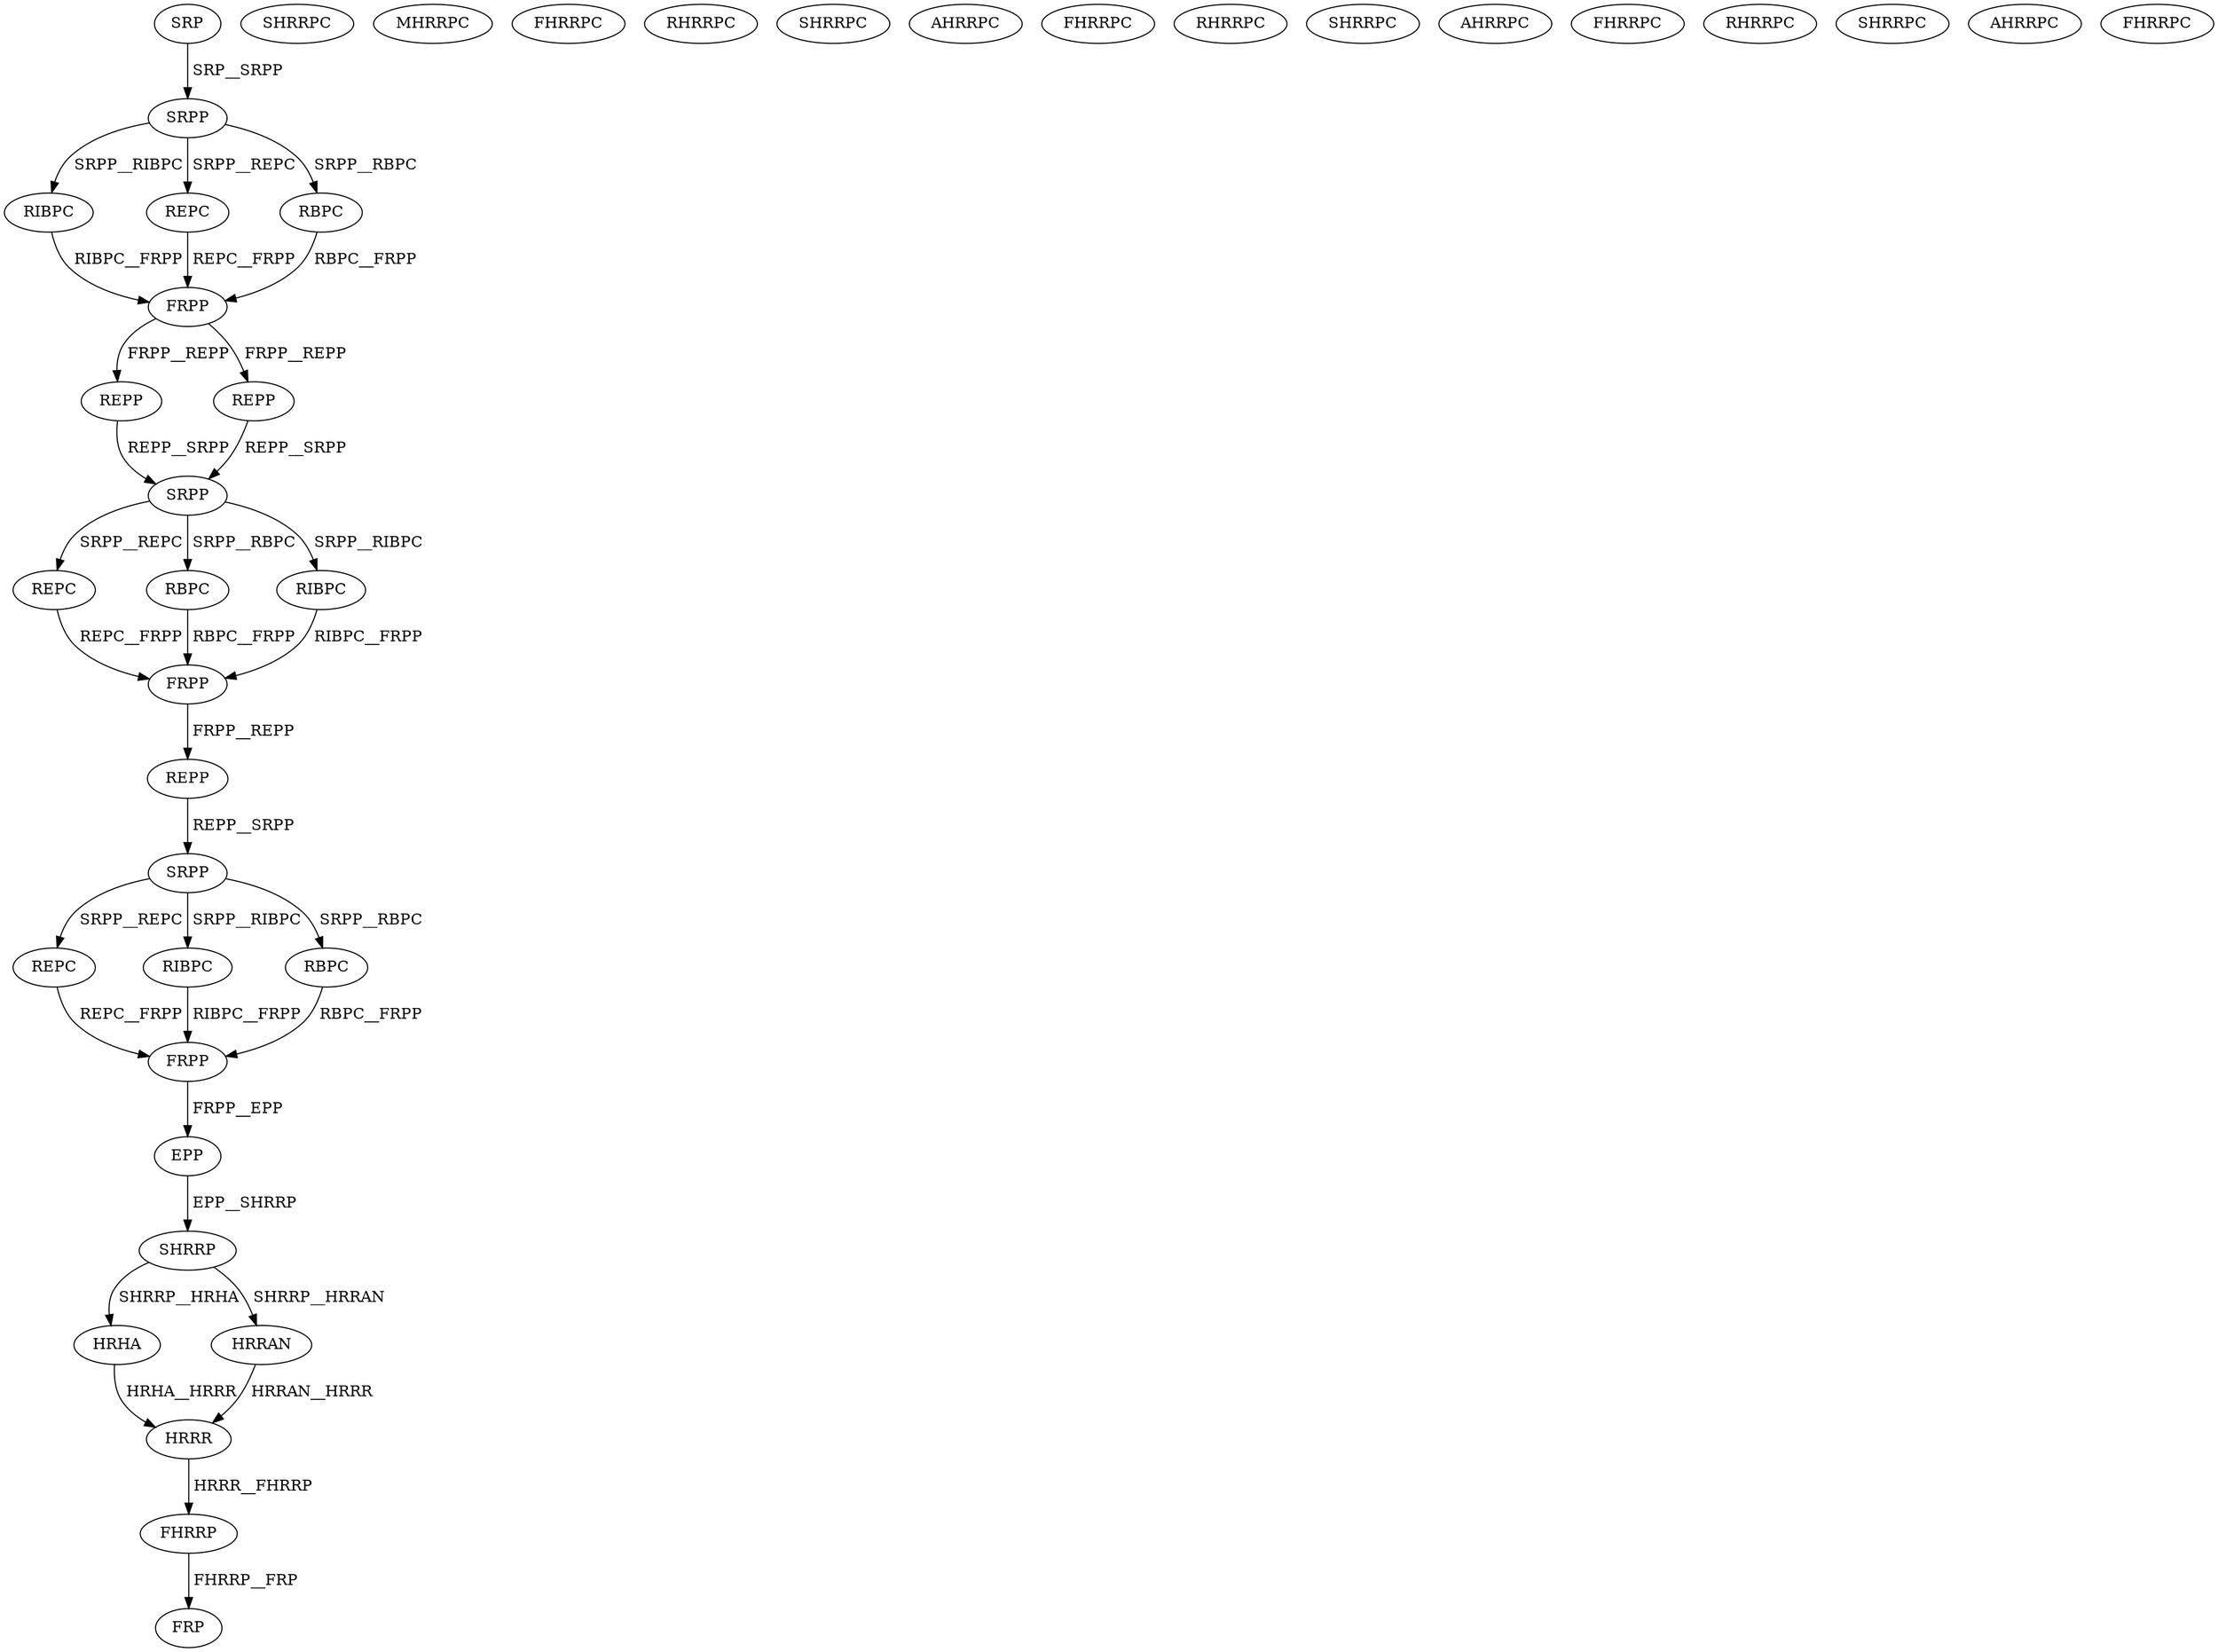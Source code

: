 digraph G { 
1 [label="SRP",color=black,fontcolor=black];
2 [label="SRPP",color=black,fontcolor=black];
3 [label="RIBPC",color=black,fontcolor=black];
4 [label="REPC",color=black,fontcolor=black];
5 [label="RBPC",color=black,fontcolor=black];
6 [label="FRPP",color=black,fontcolor=black];
7 [label="REPP",color=black,fontcolor=black];
8 [label="REPP",color=black,fontcolor=black];
9 [label="SRPP",color=black,fontcolor=black];
10 [label="REPC",color=black,fontcolor=black];
11 [label="RBPC",color=black,fontcolor=black];
12 [label="RIBPC",color=black,fontcolor=black];
13 [label="FRPP",color=black,fontcolor=black];
14 [label="REPP",color=black,fontcolor=black];
15 [label="SRPP",color=black,fontcolor=black];
16 [label="REPC",color=black,fontcolor=black];
17 [label="RIBPC",color=black,fontcolor=black];
18 [label="RBPC",color=black,fontcolor=black];
19 [label="FRPP",color=black,fontcolor=black];
20 [label="EPP",color=black,fontcolor=black];
21 [label="SHRRP",color=black,fontcolor=black];
22 [label="SHRRPC",color=black,fontcolor=black];
23 [label="HRHA",color=black,fontcolor=black];
24 [label="MHRRPC",color=black,fontcolor=black];
25 [label="FHRRPC",color=black,fontcolor=black];
26 [label="RHRRPC",color=black,fontcolor=black];
27 [label="SHRRPC",color=black,fontcolor=black];
28 [label="AHRRPC",color=black,fontcolor=black];
29 [label="FHRRPC",color=black,fontcolor=black];
30 [label="HRRAN",color=black,fontcolor=black];
31 [label="RHRRPC",color=black,fontcolor=black];
32 [label="SHRRPC",color=black,fontcolor=black];
33 [label="AHRRPC",color=black,fontcolor=black];
34 [label="FHRRPC",color=black,fontcolor=black];
35 [label="RHRRPC",color=black,fontcolor=black];
36 [label="SHRRPC",color=black,fontcolor=black];
37 [label="AHRRPC",color=black,fontcolor=black];
38 [label="FHRRPC",color=black,fontcolor=black];
39 [label="HRRR",color=black,fontcolor=black];
40 [label="FHRRP",color=black,fontcolor=black];
41 [label="FRP",color=black,fontcolor=black];
1->2[label=" SRP__SRPP",color=black,fontcolor=black];
2->3[label=" SRPP__RIBPC",color=black,fontcolor=black];
2->4[label=" SRPP__REPC",color=black,fontcolor=black];
2->5[label=" SRPP__RBPC",color=black,fontcolor=black];
3->6[label=" RIBPC__FRPP",color=black,fontcolor=black];
4->6[label=" REPC__FRPP",color=black,fontcolor=black];
5->6[label=" RBPC__FRPP",color=black,fontcolor=black];
6->7[label=" FRPP__REPP",color=black,fontcolor=black];
6->8[label=" FRPP__REPP",color=black,fontcolor=black];
7->9[label=" REPP__SRPP",color=black,fontcolor=black];
8->9[label=" REPP__SRPP",color=black,fontcolor=black];
9->10[label=" SRPP__REPC",color=black,fontcolor=black];
9->11[label=" SRPP__RBPC",color=black,fontcolor=black];
9->12[label=" SRPP__RIBPC",color=black,fontcolor=black];
10->13[label=" REPC__FRPP",color=black,fontcolor=black];
11->13[label=" RBPC__FRPP",color=black,fontcolor=black];
12->13[label=" RIBPC__FRPP",color=black,fontcolor=black];
13->14[label=" FRPP__REPP",color=black,fontcolor=black];
14->15[label=" REPP__SRPP",color=black,fontcolor=black];
15->16[label=" SRPP__REPC",color=black,fontcolor=black];
15->17[label=" SRPP__RIBPC",color=black,fontcolor=black];
15->18[label=" SRPP__RBPC",color=black,fontcolor=black];
16->19[label=" REPC__FRPP",color=black,fontcolor=black];
17->19[label=" RIBPC__FRPP",color=black,fontcolor=black];
18->19[label=" RBPC__FRPP",color=black,fontcolor=black];
19->20[label=" FRPP__EPP",color=black,fontcolor=black];
20->21[label=" EPP__SHRRP",color=black,fontcolor=black];
21->23[label=" SHRRP__HRHA",color=black,fontcolor=black];
21->30[label=" SHRRP__HRRAN",color=black,fontcolor=black];
23->39[label=" HRHA__HRRR",color=black,fontcolor=black];
30->39[label=" HRRAN__HRRR",color=black,fontcolor=black];
39->40[label=" HRRR__FHRRP",color=black,fontcolor=black];
40->41[label=" FHRRP__FRP",color=black,fontcolor=black];
}

